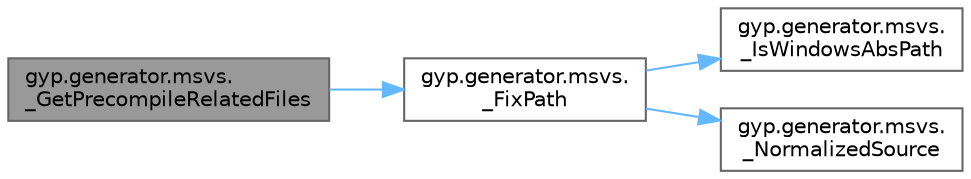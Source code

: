 digraph "gyp.generator.msvs._GetPrecompileRelatedFiles"
{
 // LATEX_PDF_SIZE
  bgcolor="transparent";
  edge [fontname=Helvetica,fontsize=10,labelfontname=Helvetica,labelfontsize=10];
  node [fontname=Helvetica,fontsize=10,shape=box,height=0.2,width=0.4];
  rankdir="LR";
  Node1 [id="Node000001",label="gyp.generator.msvs.\l_GetPrecompileRelatedFiles",height=0.2,width=0.4,color="gray40", fillcolor="grey60", style="filled", fontcolor="black",tooltip=" "];
  Node1 -> Node2 [id="edge1_Node000001_Node000002",color="steelblue1",style="solid",tooltip=" "];
  Node2 [id="Node000002",label="gyp.generator.msvs.\l_FixPath",height=0.2,width=0.4,color="grey40", fillcolor="white", style="filled",URL="$namespacegyp_1_1generator_1_1msvs.html#a706c592f67f43ac8e8e1f0573f747e13",tooltip=" "];
  Node2 -> Node3 [id="edge2_Node000002_Node000003",color="steelblue1",style="solid",tooltip=" "];
  Node3 [id="Node000003",label="gyp.generator.msvs.\l_IsWindowsAbsPath",height=0.2,width=0.4,color="grey40", fillcolor="white", style="filled",URL="$namespacegyp_1_1generator_1_1msvs.html#adfdff838b3dbb7958135554e5816d19f",tooltip=" "];
  Node2 -> Node4 [id="edge3_Node000002_Node000004",color="steelblue1",style="solid",tooltip=" "];
  Node4 [id="Node000004",label="gyp.generator.msvs.\l_NormalizedSource",height=0.2,width=0.4,color="grey40", fillcolor="white", style="filled",URL="$namespacegyp_1_1generator_1_1msvs.html#aaa41e8e158a65fd9c8484eec2d48c72d",tooltip=" "];
}
